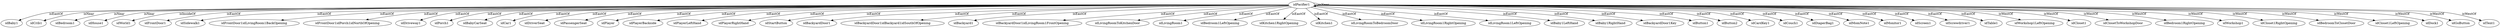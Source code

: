 digraph  {
idPacifier1 [node_type=entity_node];
idBaby1 [node_type=entity_node];
idCrib1 [node_type=entity_node];
idBedroom1 [node_type=entity_node];
idHouse1 [node_type=entity_node];
idWorld1 [node_type=entity_node];
idFrontDoor1 [node_type=entity_node];
idSidewalk1 [node_type=entity_node];
idFrontDoor1idLivingRoom1BackOpening [node_type=entity_node];
idFrontDoor1idPorch1idNorthOfOpening [node_type=entity_node];
idDriveway1 [node_type=entity_node];
idPorch1 [node_type=entity_node];
idBabyCarSeat [node_type=entity_node];
idCar1 [node_type=entity_node];
idDriverSeat [node_type=entity_node];
idPassengerSeat [node_type=entity_node];
idPlayer [node_type=entity_node];
idPlayerBackside [node_type=entity_node];
idPlayerLeftHand [node_type=entity_node];
idPlayerRightHand [node_type=entity_node];
idStartButton [node_type=entity_node];
idBackyardDoor1 [node_type=entity_node];
idBackyardDoor1idBackyard1idSouthOfOpening [node_type=entity_node];
idBackyard1 [node_type=entity_node];
idBackyardDoor1idLivingRoom1FrontOpening [node_type=entity_node];
idLivingRoomToKitchenDoor [node_type=entity_node];
idLivingRoom1 [node_type=entity_node];
idBedroom1LeftOpening [node_type=entity_node];
idKitchen1RightOpening [node_type=entity_node];
idKitchen1 [node_type=entity_node];
idLivingRoomToBedroomDoor [node_type=entity_node];
idLivingRoom1RightOpening [node_type=entity_node];
idLivingRoom1LeftOpening [node_type=entity_node];
idBaby1LeftHand [node_type=entity_node];
idBaby1RightHand [node_type=entity_node];
idBackyardDoor1Key [node_type=entity_node];
idButton1 [node_type=entity_node];
idButton2 [node_type=entity_node];
idCardKey1 [node_type=entity_node];
idCouch1 [node_type=entity_node];
idDiaperBag1 [node_type=entity_node];
idMomNote1 [node_type=entity_node];
idMonitor1 [node_type=entity_node];
idScreen1 [node_type=entity_node];
idScrewdriver1 [node_type=entity_node];
idTable1 [node_type=entity_node];
idWorkshop1LeftOpening [node_type=entity_node];
idCloset1 [node_type=entity_node];
idClosetToWorkshopDoor [node_type=entity_node];
idBedroom1RightOpening [node_type=entity_node];
idWorkshop1 [node_type=entity_node];
idCloset1RightOpening [node_type=entity_node];
idBedroomToClosetDoor [node_type=entity_node];
idCloset1LeftOpening [node_type=entity_node];
idDock1 [node_type=entity_node];
idGoButton [node_type=entity_node];
idTent1 [node_type=entity_node];
idPacifier1 -> idBaby1  [edge_type=relationship, label=isEastOf];
idPacifier1 -> idCrib1  [edge_type=relationship, label=isNear];
idPacifier1 -> idBedroom1  [edge_type=relationship, label=isNear];
idPacifier1 -> idHouse1  [edge_type=relationship, label=isNear];
idPacifier1 -> idWorld1  [edge_type=relationship, label=isInsideOf];
idPacifier1 -> idPacifier1  [edge_type=relationship, label=isNear];
idPacifier1 -> idFrontDoor1  [edge_type=relationship, label=isEastOf];
idPacifier1 -> idSidewalk1  [edge_type=relationship, label=isEastOf];
idPacifier1 -> idFrontDoor1idLivingRoom1BackOpening  [edge_type=relationship, label=isEastOf];
idPacifier1 -> idFrontDoor1idPorch1idNorthOfOpening  [edge_type=relationship, label=isEastOf];
idPacifier1 -> idDriveway1  [edge_type=relationship, label=isEastOf];
idPacifier1 -> idPorch1  [edge_type=relationship, label=isEastOf];
idPacifier1 -> idBabyCarSeat  [edge_type=relationship, label=isEastOf];
idPacifier1 -> idCar1  [edge_type=relationship, label=isEastOf];
idPacifier1 -> idDriverSeat  [edge_type=relationship, label=isEastOf];
idPacifier1 -> idPassengerSeat  [edge_type=relationship, label=isEastOf];
idPacifier1 -> idPlayer  [edge_type=relationship, label=isEastOf];
idPacifier1 -> idPlayerBackside  [edge_type=relationship, label=isEastOf];
idPacifier1 -> idPlayerLeftHand  [edge_type=relationship, label=isEastOf];
idPacifier1 -> idPlayerRightHand  [edge_type=relationship, label=isEastOf];
idPacifier1 -> idStartButton  [edge_type=relationship, label=isEastOf];
idPacifier1 -> idBackyardDoor1  [edge_type=relationship, label=isEastOf];
idPacifier1 -> idBackyardDoor1idBackyard1idSouthOfOpening  [edge_type=relationship, label=isEastOf];
idPacifier1 -> idBackyard1  [edge_type=relationship, label=isEastOf];
idPacifier1 -> idBackyardDoor1idLivingRoom1FrontOpening  [edge_type=relationship, label=isEastOf];
idPacifier1 -> idLivingRoomToKitchenDoor  [edge_type=relationship, label=isEastOf];
idPacifier1 -> idLivingRoom1  [edge_type=relationship, label=isEastOf];
idPacifier1 -> idBedroom1LeftOpening  [edge_type=relationship, label=isEastOf];
idPacifier1 -> idKitchen1RightOpening  [edge_type=relationship, label=isEastOf];
idPacifier1 -> idKitchen1  [edge_type=relationship, label=isEastOf];
idPacifier1 -> idLivingRoomToBedroomDoor  [edge_type=relationship, label=isEastOf];
idPacifier1 -> idLivingRoom1RightOpening  [edge_type=relationship, label=isEastOf];
idPacifier1 -> idLivingRoom1LeftOpening  [edge_type=relationship, label=isEastOf];
idPacifier1 -> idBaby1LeftHand  [edge_type=relationship, label=isEastOf];
idPacifier1 -> idBaby1RightHand  [edge_type=relationship, label=isEastOf];
idPacifier1 -> idBackyardDoor1Key  [edge_type=relationship, label=isEastOf];
idPacifier1 -> idButton1  [edge_type=relationship, label=isEastOf];
idPacifier1 -> idButton2  [edge_type=relationship, label=isEastOf];
idPacifier1 -> idCardKey1  [edge_type=relationship, label=isEastOf];
idPacifier1 -> idCouch1  [edge_type=relationship, label=isEastOf];
idPacifier1 -> idDiaperBag1  [edge_type=relationship, label=isEastOf];
idPacifier1 -> idMomNote1  [edge_type=relationship, label=isEastOf];
idPacifier1 -> idMonitor1  [edge_type=relationship, label=isEastOf];
idPacifier1 -> idScreen1  [edge_type=relationship, label=isEastOf];
idPacifier1 -> idScrewdriver1  [edge_type=relationship, label=isEastOf];
idPacifier1 -> idTable1  [edge_type=relationship, label=isEastOf];
idPacifier1 -> idWorkshop1LeftOpening  [edge_type=relationship, label=isWestOf];
idPacifier1 -> idCloset1  [edge_type=relationship, label=isWestOf];
idPacifier1 -> idClosetToWorkshopDoor  [edge_type=relationship, label=isWestOf];
idPacifier1 -> idBedroom1RightOpening  [edge_type=relationship, label=isWestOf];
idPacifier1 -> idWorkshop1  [edge_type=relationship, label=isWestOf];
idPacifier1 -> idCloset1RightOpening  [edge_type=relationship, label=isWestOf];
idPacifier1 -> idBedroomToClosetDoor  [edge_type=relationship, label=isWestOf];
idPacifier1 -> idCloset1LeftOpening  [edge_type=relationship, label=isWestOf];
idPacifier1 -> idDock1  [edge_type=relationship, label=isWestOf];
idPacifier1 -> idGoButton  [edge_type=relationship, label=isWestOf];
idPacifier1 -> idTent1  [edge_type=relationship, label=isWestOf];
}
